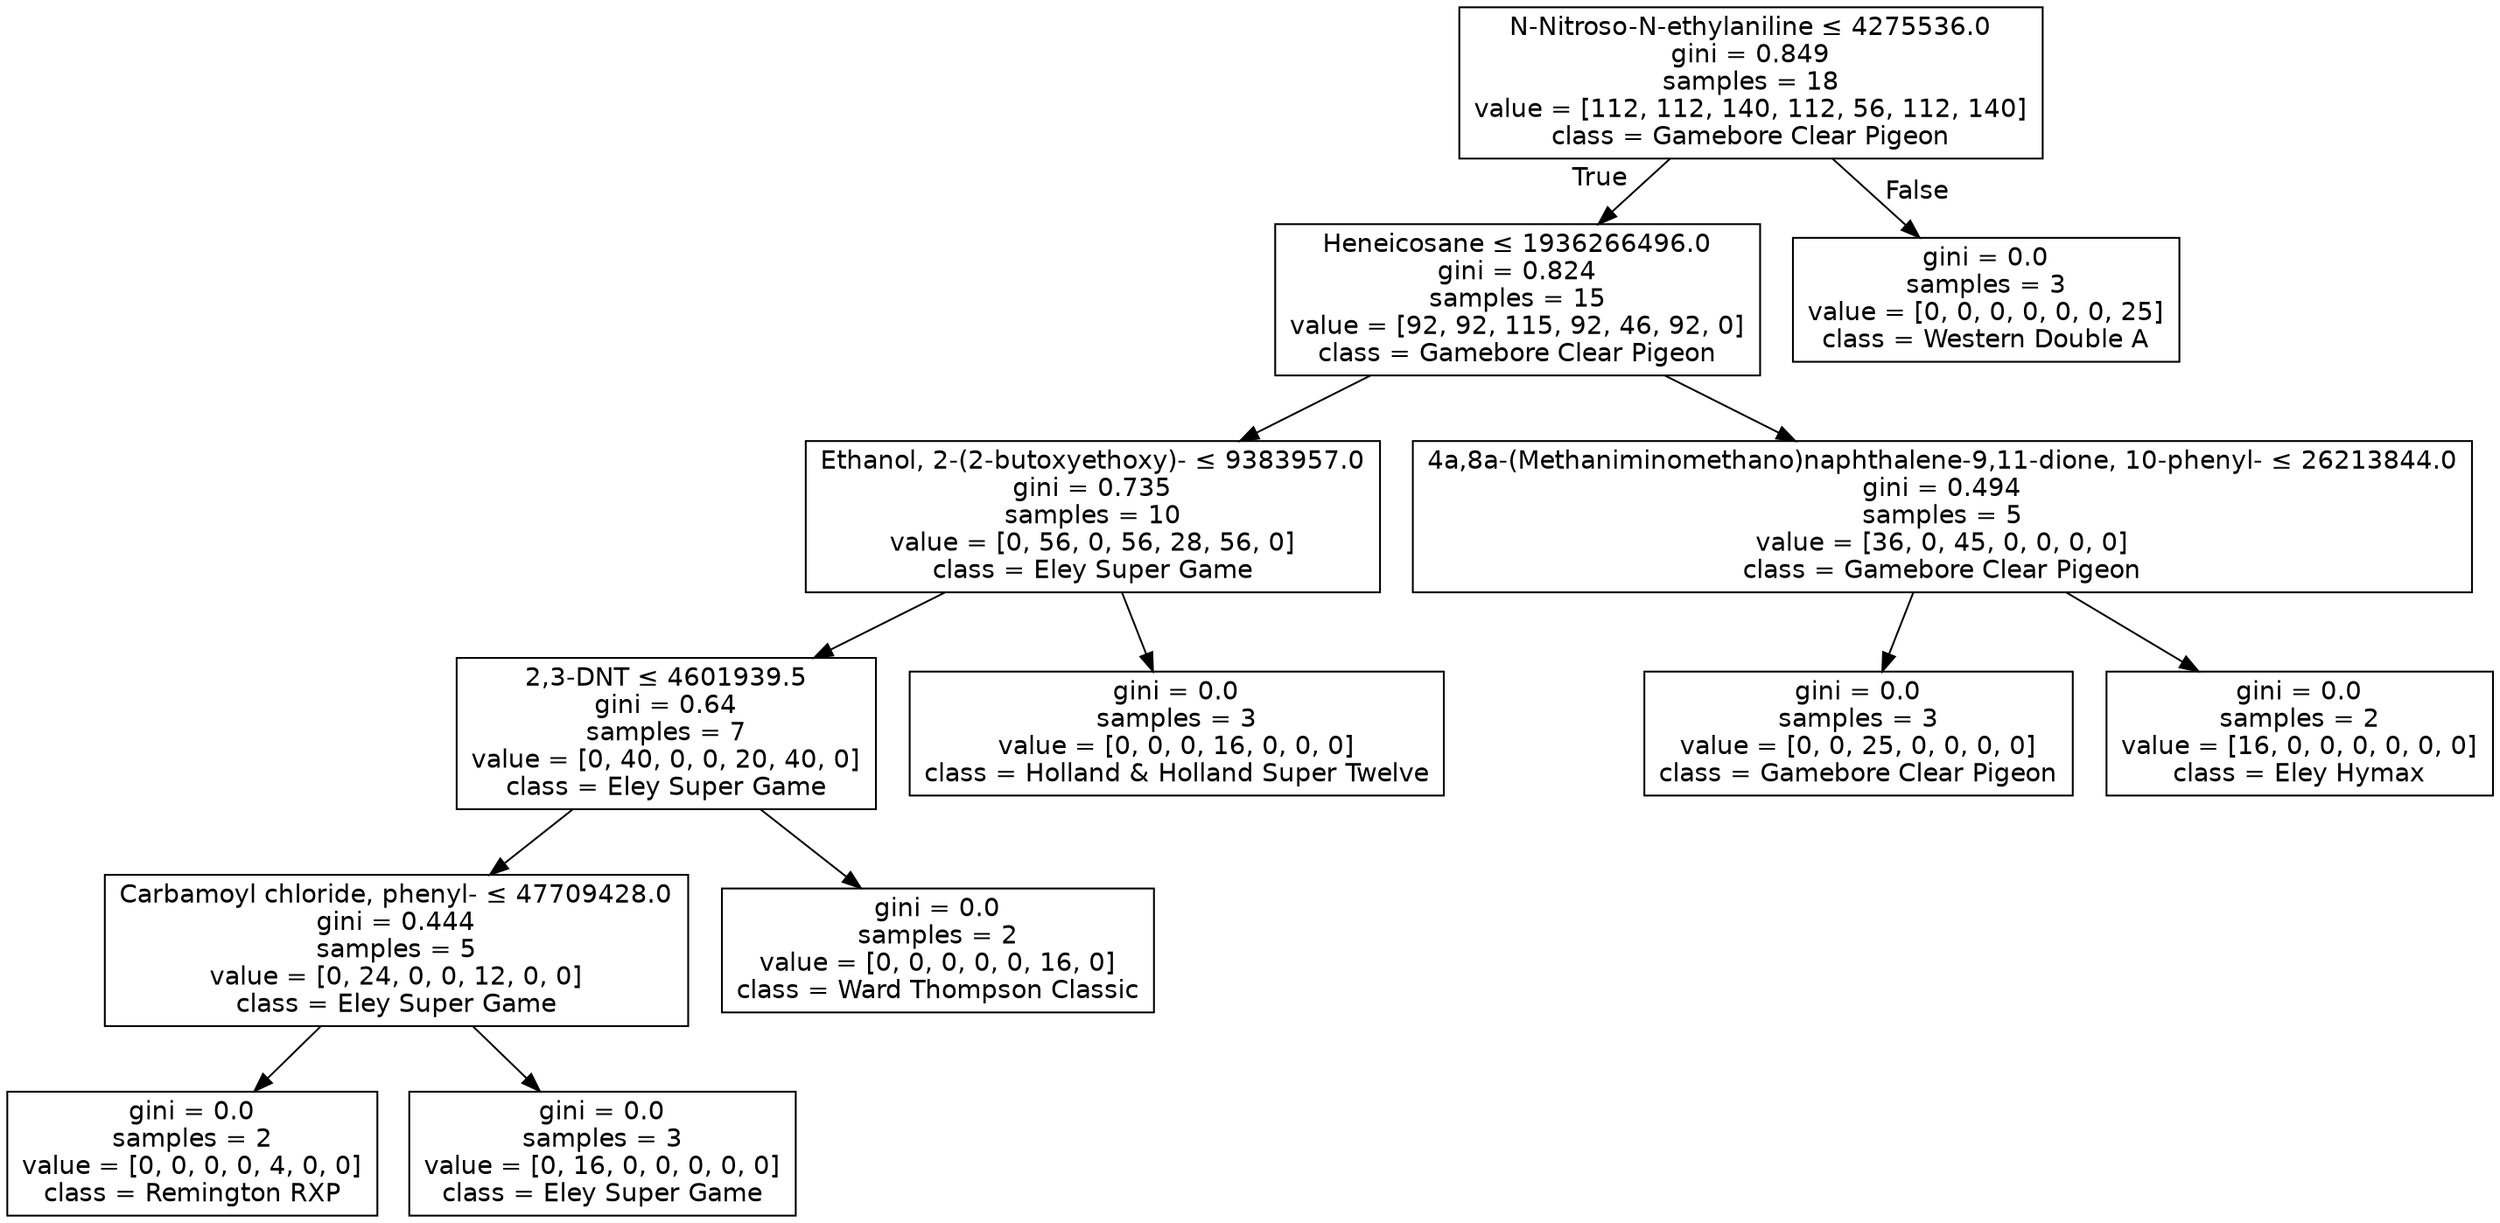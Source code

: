 digraph Tree {
node [shape=box, fontname="helvetica"] ;
edge [fontname="helvetica"] ;
0 [label=<N-Nitroso-N-ethylaniline &le; 4275536.0<br/>gini = 0.849<br/>samples = 18<br/>value = [112, 112, 140, 112, 56, 112, 140]<br/>class = Gamebore Clear Pigeon>] ;
1 [label=<Heneicosane &le; 1936266496.0<br/>gini = 0.824<br/>samples = 15<br/>value = [92, 92, 115, 92, 46, 92, 0]<br/>class = Gamebore Clear Pigeon>] ;
0 -> 1 [labeldistance=2.5, labelangle=45, headlabel="True"] ;
2 [label=<Ethanol, 2-(2-butoxyethoxy)- &le; 9383957.0<br/>gini = 0.735<br/>samples = 10<br/>value = [0, 56, 0, 56, 28, 56, 0]<br/>class = Eley Super Game>] ;
1 -> 2 ;
3 [label=<2,3-DNT &le; 4601939.5<br/>gini = 0.64<br/>samples = 7<br/>value = [0, 40, 0, 0, 20, 40, 0]<br/>class = Eley Super Game>] ;
2 -> 3 ;
4 [label=<Carbamoyl chloride, phenyl- &le; 47709428.0<br/>gini = 0.444<br/>samples = 5<br/>value = [0, 24, 0, 0, 12, 0, 0]<br/>class = Eley Super Game>] ;
3 -> 4 ;
5 [label=<gini = 0.0<br/>samples = 2<br/>value = [0, 0, 0, 0, 4, 0, 0]<br/>class = Remington RXP>] ;
4 -> 5 ;
6 [label=<gini = 0.0<br/>samples = 3<br/>value = [0, 16, 0, 0, 0, 0, 0]<br/>class = Eley Super Game>] ;
4 -> 6 ;
7 [label=<gini = 0.0<br/>samples = 2<br/>value = [0, 0, 0, 0, 0, 16, 0]<br/>class = Ward Thompson Classic>] ;
3 -> 7 ;
8 [label=<gini = 0.0<br/>samples = 3<br/>value = [0, 0, 0, 16, 0, 0, 0]<br/>class = Holland &amp; Holland Super Twelve>] ;
2 -> 8 ;
9 [label=<4a,8a-(Methaniminomethano)naphthalene-9,11-dione, 10-phenyl- &le; 26213844.0<br/>gini = 0.494<br/>samples = 5<br/>value = [36, 0, 45, 0, 0, 0, 0]<br/>class = Gamebore Clear Pigeon>] ;
1 -> 9 ;
10 [label=<gini = 0.0<br/>samples = 3<br/>value = [0, 0, 25, 0, 0, 0, 0]<br/>class = Gamebore Clear Pigeon>] ;
9 -> 10 ;
11 [label=<gini = 0.0<br/>samples = 2<br/>value = [16, 0, 0, 0, 0, 0, 0]<br/>class = Eley Hymax>] ;
9 -> 11 ;
12 [label=<gini = 0.0<br/>samples = 3<br/>value = [0, 0, 0, 0, 0, 0, 25]<br/>class = Western Double A>] ;
0 -> 12 [labeldistance=2.5, labelangle=-45, headlabel="False"] ;
}
